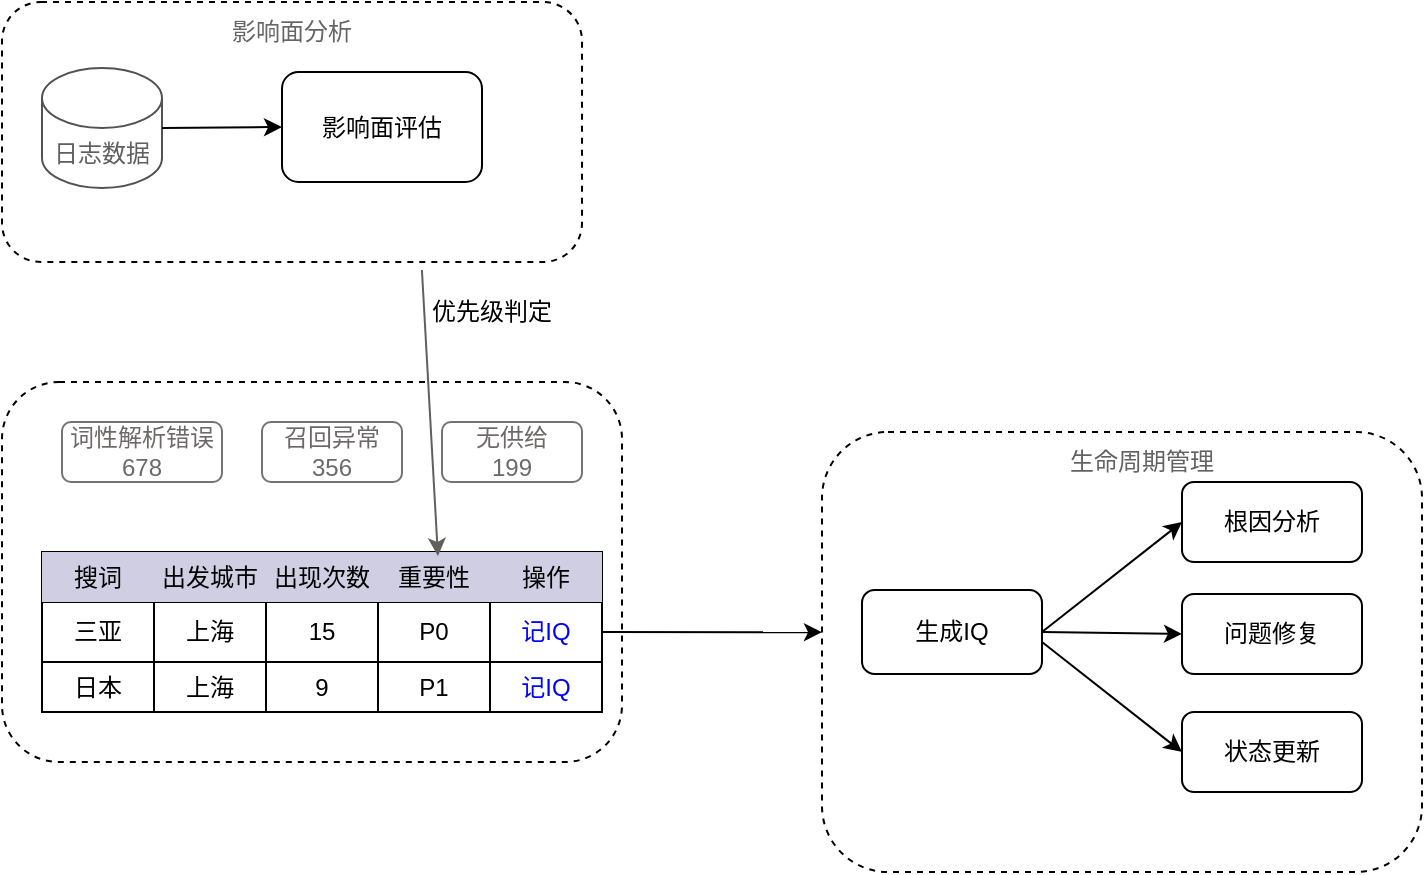 <mxfile version="28.0.7">
  <diagram name="第 1 页" id="iy0fy7daAVdncKBm4TBp">
    <mxGraphModel dx="1426" dy="751" grid="1" gridSize="10" guides="1" tooltips="1" connect="1" arrows="1" fold="1" page="1" pageScale="1" pageWidth="827" pageHeight="1169" math="0" shadow="0">
      <root>
        <mxCell id="0" />
        <mxCell id="1" parent="0" />
        <mxCell id="acAV0KXZN9HWhHTJ8w7O-3" value="" style="rounded=1;whiteSpace=wrap;html=1;dashed=1;" vertex="1" parent="1">
          <mxGeometry x="40" y="270" width="310" height="190" as="geometry" />
        </mxCell>
        <mxCell id="acAV0KXZN9HWhHTJ8w7O-4" value="&lt;div&gt;词性解析错误&lt;/div&gt;&lt;div&gt;678&lt;/div&gt;" style="rounded=1;whiteSpace=wrap;html=1;fontColor=light-dark(#6d6969, #ededed);strokeColor=light-dark(#747272, #ededed);" vertex="1" parent="1">
          <mxGeometry x="70" y="290" width="80" height="30" as="geometry" />
        </mxCell>
        <mxCell id="acAV0KXZN9HWhHTJ8w7O-5" value="召回异常&lt;div&gt;356&lt;/div&gt;" style="rounded=1;whiteSpace=wrap;html=1;fontColor=light-dark(#6d6969, #ededed);strokeColor=light-dark(#747272, #ededed);" vertex="1" parent="1">
          <mxGeometry x="170" y="290" width="70" height="30" as="geometry" />
        </mxCell>
        <mxCell id="acAV0KXZN9HWhHTJ8w7O-6" value="无供给&lt;br&gt;&lt;div&gt;199&lt;/div&gt;" style="rounded=1;whiteSpace=wrap;html=1;fontColor=light-dark(#6d6969, #ededed);labelBorderColor=none;strokeColor=light-dark(#747272, #ededed);" vertex="1" parent="1">
          <mxGeometry x="260" y="290" width="70" height="30" as="geometry" />
        </mxCell>
        <mxCell id="acAV0KXZN9HWhHTJ8w7O-7" value="" style="shape=table;startSize=0;container=1;collapsible=0;childLayout=tableLayout;fontSize=12;" vertex="1" parent="1">
          <mxGeometry x="60" y="355" width="280" height="80" as="geometry" />
        </mxCell>
        <mxCell id="acAV0KXZN9HWhHTJ8w7O-8" value="" style="shape=tableRow;horizontal=0;startSize=0;swimlaneHead=0;swimlaneBody=0;strokeColor=inherit;top=0;left=0;bottom=0;right=0;collapsible=0;dropTarget=0;fillColor=none;points=[[0,0.5],[1,0.5]];portConstraint=eastwest;fontSize=12;" vertex="1" parent="acAV0KXZN9HWhHTJ8w7O-7">
          <mxGeometry width="280" height="25" as="geometry" />
        </mxCell>
        <mxCell id="acAV0KXZN9HWhHTJ8w7O-9" value="搜词" style="shape=partialRectangle;html=1;whiteSpace=wrap;connectable=0;strokeColor=#56517e;overflow=hidden;fillColor=#d0cee2;top=0;left=0;bottom=0;right=0;pointerEvents=1;fontSize=12;" vertex="1" parent="acAV0KXZN9HWhHTJ8w7O-8">
          <mxGeometry width="56" height="25" as="geometry">
            <mxRectangle width="56" height="25" as="alternateBounds" />
          </mxGeometry>
        </mxCell>
        <mxCell id="acAV0KXZN9HWhHTJ8w7O-10" value="出发城市" style="shape=partialRectangle;html=1;whiteSpace=wrap;connectable=0;strokeColor=#56517e;overflow=hidden;fillColor=#d0cee2;top=0;left=0;bottom=0;right=0;pointerEvents=1;fontSize=12;" vertex="1" parent="acAV0KXZN9HWhHTJ8w7O-8">
          <mxGeometry x="56" width="56" height="25" as="geometry">
            <mxRectangle width="56" height="25" as="alternateBounds" />
          </mxGeometry>
        </mxCell>
        <mxCell id="acAV0KXZN9HWhHTJ8w7O-11" value="出现次数" style="shape=partialRectangle;html=1;whiteSpace=wrap;connectable=0;strokeColor=#56517e;overflow=hidden;fillColor=#d0cee2;top=0;left=0;bottom=0;right=0;pointerEvents=1;fontSize=12;" vertex="1" parent="acAV0KXZN9HWhHTJ8w7O-8">
          <mxGeometry x="112" width="56" height="25" as="geometry">
            <mxRectangle width="56" height="25" as="alternateBounds" />
          </mxGeometry>
        </mxCell>
        <mxCell id="acAV0KXZN9HWhHTJ8w7O-12" value="重要性" style="shape=partialRectangle;html=1;whiteSpace=wrap;connectable=0;strokeColor=#56517e;overflow=hidden;fillColor=#d0cee2;top=0;left=0;bottom=0;right=0;pointerEvents=1;fontSize=12;" vertex="1" parent="acAV0KXZN9HWhHTJ8w7O-8">
          <mxGeometry x="168" width="56" height="25" as="geometry">
            <mxRectangle width="56" height="25" as="alternateBounds" />
          </mxGeometry>
        </mxCell>
        <mxCell id="acAV0KXZN9HWhHTJ8w7O-23" value="操作" style="shape=partialRectangle;html=1;whiteSpace=wrap;connectable=0;strokeColor=#56517e;overflow=hidden;fillColor=#d0cee2;top=0;left=0;bottom=0;right=0;pointerEvents=1;fontSize=12;" vertex="1" parent="acAV0KXZN9HWhHTJ8w7O-8">
          <mxGeometry x="224" width="56" height="25" as="geometry">
            <mxRectangle width="56" height="25" as="alternateBounds" />
          </mxGeometry>
        </mxCell>
        <mxCell id="acAV0KXZN9HWhHTJ8w7O-13" value="" style="shape=tableRow;horizontal=0;startSize=0;swimlaneHead=0;swimlaneBody=0;strokeColor=inherit;top=0;left=0;bottom=0;right=0;collapsible=0;dropTarget=0;fillColor=none;points=[[0,0.5],[1,0.5]];portConstraint=eastwest;fontSize=12;" vertex="1" parent="acAV0KXZN9HWhHTJ8w7O-7">
          <mxGeometry y="25" width="280" height="30" as="geometry" />
        </mxCell>
        <mxCell id="acAV0KXZN9HWhHTJ8w7O-14" value="三亚" style="shape=partialRectangle;html=1;whiteSpace=wrap;connectable=0;strokeColor=inherit;overflow=hidden;fillColor=none;top=0;left=0;bottom=0;right=0;pointerEvents=1;fontSize=12;" vertex="1" parent="acAV0KXZN9HWhHTJ8w7O-13">
          <mxGeometry width="56" height="30" as="geometry">
            <mxRectangle width="56" height="30" as="alternateBounds" />
          </mxGeometry>
        </mxCell>
        <mxCell id="acAV0KXZN9HWhHTJ8w7O-15" value="上海" style="shape=partialRectangle;html=1;whiteSpace=wrap;connectable=0;strokeColor=inherit;overflow=hidden;fillColor=none;top=0;left=0;bottom=0;right=0;pointerEvents=1;fontSize=12;" vertex="1" parent="acAV0KXZN9HWhHTJ8w7O-13">
          <mxGeometry x="56" width="56" height="30" as="geometry">
            <mxRectangle width="56" height="30" as="alternateBounds" />
          </mxGeometry>
        </mxCell>
        <mxCell id="acAV0KXZN9HWhHTJ8w7O-16" value="15" style="shape=partialRectangle;html=1;whiteSpace=wrap;connectable=0;strokeColor=inherit;overflow=hidden;fillColor=none;top=0;left=0;bottom=0;right=0;pointerEvents=1;fontSize=12;" vertex="1" parent="acAV0KXZN9HWhHTJ8w7O-13">
          <mxGeometry x="112" width="56" height="30" as="geometry">
            <mxRectangle width="56" height="30" as="alternateBounds" />
          </mxGeometry>
        </mxCell>
        <mxCell id="acAV0KXZN9HWhHTJ8w7O-17" value="P0" style="shape=partialRectangle;html=1;whiteSpace=wrap;connectable=0;strokeColor=inherit;overflow=hidden;fillColor=none;top=0;left=0;bottom=0;right=0;pointerEvents=1;fontSize=12;" vertex="1" parent="acAV0KXZN9HWhHTJ8w7O-13">
          <mxGeometry x="168" width="56" height="30" as="geometry">
            <mxRectangle width="56" height="30" as="alternateBounds" />
          </mxGeometry>
        </mxCell>
        <mxCell id="acAV0KXZN9HWhHTJ8w7O-24" value="&lt;span style=&quot;color: rgb(0, 0, 255);&quot;&gt;记IQ&lt;/span&gt;" style="shape=partialRectangle;html=1;whiteSpace=wrap;connectable=0;strokeColor=inherit;overflow=hidden;fillColor=none;top=0;left=0;bottom=0;right=0;pointerEvents=1;fontSize=12;" vertex="1" parent="acAV0KXZN9HWhHTJ8w7O-13">
          <mxGeometry x="224" width="56" height="30" as="geometry">
            <mxRectangle width="56" height="30" as="alternateBounds" />
          </mxGeometry>
        </mxCell>
        <mxCell id="acAV0KXZN9HWhHTJ8w7O-18" value="" style="shape=tableRow;horizontal=0;startSize=0;swimlaneHead=0;swimlaneBody=0;strokeColor=inherit;top=0;left=0;bottom=0;right=0;collapsible=0;dropTarget=0;fillColor=none;points=[[0,0.5],[1,0.5]];portConstraint=eastwest;fontSize=12;" vertex="1" parent="acAV0KXZN9HWhHTJ8w7O-7">
          <mxGeometry y="55" width="280" height="25" as="geometry" />
        </mxCell>
        <mxCell id="acAV0KXZN9HWhHTJ8w7O-19" value="日本" style="shape=partialRectangle;html=1;whiteSpace=wrap;connectable=0;strokeColor=inherit;overflow=hidden;fillColor=none;top=0;left=0;bottom=0;right=0;pointerEvents=1;fontSize=12;" vertex="1" parent="acAV0KXZN9HWhHTJ8w7O-18">
          <mxGeometry width="56" height="25" as="geometry">
            <mxRectangle width="56" height="25" as="alternateBounds" />
          </mxGeometry>
        </mxCell>
        <mxCell id="acAV0KXZN9HWhHTJ8w7O-20" value="上海" style="shape=partialRectangle;html=1;whiteSpace=wrap;connectable=0;strokeColor=inherit;overflow=hidden;fillColor=none;top=0;left=0;bottom=0;right=0;pointerEvents=1;fontSize=12;" vertex="1" parent="acAV0KXZN9HWhHTJ8w7O-18">
          <mxGeometry x="56" width="56" height="25" as="geometry">
            <mxRectangle width="56" height="25" as="alternateBounds" />
          </mxGeometry>
        </mxCell>
        <mxCell id="acAV0KXZN9HWhHTJ8w7O-21" value="9" style="shape=partialRectangle;html=1;whiteSpace=wrap;connectable=0;strokeColor=inherit;overflow=hidden;fillColor=none;top=0;left=0;bottom=0;right=0;pointerEvents=1;fontSize=12;" vertex="1" parent="acAV0KXZN9HWhHTJ8w7O-18">
          <mxGeometry x="112" width="56" height="25" as="geometry">
            <mxRectangle width="56" height="25" as="alternateBounds" />
          </mxGeometry>
        </mxCell>
        <mxCell id="acAV0KXZN9HWhHTJ8w7O-22" value="P1" style="shape=partialRectangle;html=1;whiteSpace=wrap;connectable=0;strokeColor=inherit;overflow=hidden;fillColor=none;top=0;left=0;bottom=0;right=0;pointerEvents=1;fontSize=12;" vertex="1" parent="acAV0KXZN9HWhHTJ8w7O-18">
          <mxGeometry x="168" width="56" height="25" as="geometry">
            <mxRectangle width="56" height="25" as="alternateBounds" />
          </mxGeometry>
        </mxCell>
        <mxCell id="acAV0KXZN9HWhHTJ8w7O-25" value="&lt;span style=&quot;color: rgb(0, 0, 255);&quot;&gt;记IQ&lt;/span&gt;" style="shape=partialRectangle;html=1;whiteSpace=wrap;connectable=0;strokeColor=inherit;overflow=hidden;fillColor=none;top=0;left=0;bottom=0;right=0;pointerEvents=1;fontSize=12;" vertex="1" parent="acAV0KXZN9HWhHTJ8w7O-18">
          <mxGeometry x="224" width="56" height="25" as="geometry">
            <mxRectangle width="56" height="25" as="alternateBounds" />
          </mxGeometry>
        </mxCell>
        <mxCell id="acAV0KXZN9HWhHTJ8w7O-27" value="" style="rounded=1;whiteSpace=wrap;html=1;strokeColor=default;align=center;verticalAlign=middle;fontFamily=Helvetica;fontSize=12;fontColor=default;fillColor=default;dashed=1;" vertex="1" parent="1">
          <mxGeometry x="40" y="80" width="290" height="130" as="geometry" />
        </mxCell>
        <mxCell id="acAV0KXZN9HWhHTJ8w7O-26" value="&lt;font style=&quot;color: rgb(96, 96, 96);&quot;&gt;日志数据&lt;/font&gt;" style="shape=cylinder3;whiteSpace=wrap;html=1;boundedLbl=1;backgroundOutline=1;size=15;strokeColor=#535353;align=center;verticalAlign=middle;fontFamily=Helvetica;fontSize=12;fontColor=default;fillColor=default;" vertex="1" parent="1">
          <mxGeometry x="60" y="113" width="60" height="60" as="geometry" />
        </mxCell>
        <mxCell id="acAV0KXZN9HWhHTJ8w7O-28" value="影响面评估" style="rounded=1;whiteSpace=wrap;html=1;strokeColor=default;align=center;verticalAlign=middle;fontFamily=Helvetica;fontSize=12;fontColor=default;fillColor=default;" vertex="1" parent="1">
          <mxGeometry x="180" y="115" width="100" height="55" as="geometry" />
        </mxCell>
        <mxCell id="acAV0KXZN9HWhHTJ8w7O-29" value="" style="endArrow=classic;html=1;rounded=0;fontFamily=Helvetica;fontSize=12;fontColor=default;exitX=0.724;exitY=1.031;exitDx=0;exitDy=0;entryX=0.707;entryY=0.025;entryDx=0;entryDy=0;entryPerimeter=0;exitPerimeter=0;strokeColor=light-dark(#635f5f, #ededed);" edge="1" parent="1" source="acAV0KXZN9HWhHTJ8w7O-27" target="acAV0KXZN9HWhHTJ8w7O-7">
          <mxGeometry width="50" height="50" relative="1" as="geometry">
            <mxPoint x="400" y="250" as="sourcePoint" />
            <mxPoint x="450" y="200" as="targetPoint" />
          </mxGeometry>
        </mxCell>
        <mxCell id="acAV0KXZN9HWhHTJ8w7O-30" value="" style="rounded=1;whiteSpace=wrap;html=1;strokeColor=default;align=center;verticalAlign=middle;fontFamily=Helvetica;fontSize=12;fontColor=default;fillColor=default;dashed=1;" vertex="1" parent="1">
          <mxGeometry x="450" y="295" width="300" height="220" as="geometry" />
        </mxCell>
        <mxCell id="acAV0KXZN9HWhHTJ8w7O-31" value="" style="endArrow=classic;html=1;rounded=0;fontFamily=Helvetica;fontSize=12;fontColor=default;exitX=1;exitY=0.5;exitDx=0;exitDy=0;exitPerimeter=0;entryX=0;entryY=0.5;entryDx=0;entryDy=0;" edge="1" parent="1" source="acAV0KXZN9HWhHTJ8w7O-26" target="acAV0KXZN9HWhHTJ8w7O-28">
          <mxGeometry width="50" height="50" relative="1" as="geometry">
            <mxPoint x="140" y="140" as="sourcePoint" />
            <mxPoint x="190" y="90" as="targetPoint" />
          </mxGeometry>
        </mxCell>
        <mxCell id="acAV0KXZN9HWhHTJ8w7O-32" value="" style="endArrow=classic;html=1;rounded=0;fontFamily=Helvetica;fontSize=12;fontColor=default;exitX=1;exitY=0.5;exitDx=0;exitDy=0;entryX=0;entryY=0.455;entryDx=0;entryDy=0;entryPerimeter=0;" edge="1" parent="1" source="acAV0KXZN9HWhHTJ8w7O-13" target="acAV0KXZN9HWhHTJ8w7O-30">
          <mxGeometry width="50" height="50" relative="1" as="geometry">
            <mxPoint x="390" y="420" as="sourcePoint" />
            <mxPoint x="440" y="370" as="targetPoint" />
          </mxGeometry>
        </mxCell>
        <mxCell id="acAV0KXZN9HWhHTJ8w7O-34" value="优先级判定" style="text;html=1;align=center;verticalAlign=middle;whiteSpace=wrap;rounded=0;fontFamily=Helvetica;fontSize=12;fontColor=default;" vertex="1" parent="1">
          <mxGeometry x="250" y="220" width="70" height="30" as="geometry" />
        </mxCell>
        <mxCell id="acAV0KXZN9HWhHTJ8w7O-35" value="生成IQ" style="rounded=1;whiteSpace=wrap;html=1;strokeColor=default;align=center;verticalAlign=middle;fontFamily=Helvetica;fontSize=12;fontColor=default;fillColor=default;" vertex="1" parent="1">
          <mxGeometry x="470" y="374" width="90" height="42" as="geometry" />
        </mxCell>
        <mxCell id="acAV0KXZN9HWhHTJ8w7O-36" value="问题修复" style="rounded=1;whiteSpace=wrap;html=1;strokeColor=default;align=center;verticalAlign=middle;fontFamily=Helvetica;fontSize=12;fontColor=default;fillColor=default;" vertex="1" parent="1">
          <mxGeometry x="630" y="376" width="90" height="40" as="geometry" />
        </mxCell>
        <mxCell id="acAV0KXZN9HWhHTJ8w7O-37" value="影响面分析" style="text;html=1;align=center;verticalAlign=middle;whiteSpace=wrap;rounded=0;fontFamily=Helvetica;fontSize=12;fontColor=#656565;" vertex="1" parent="1">
          <mxGeometry x="150" y="80" width="70" height="30" as="geometry" />
        </mxCell>
        <mxCell id="acAV0KXZN9HWhHTJ8w7O-38" value="根因分析" style="rounded=1;whiteSpace=wrap;html=1;strokeColor=default;align=center;verticalAlign=middle;fontFamily=Helvetica;fontSize=12;fontColor=default;fillColor=default;" vertex="1" parent="1">
          <mxGeometry x="630" y="320" width="90" height="40" as="geometry" />
        </mxCell>
        <mxCell id="acAV0KXZN9HWhHTJ8w7O-39" value="状态更新" style="rounded=1;whiteSpace=wrap;html=1;strokeColor=default;align=center;verticalAlign=middle;fontFamily=Helvetica;fontSize=12;fontColor=default;fillColor=default;" vertex="1" parent="1">
          <mxGeometry x="630" y="435" width="90" height="40" as="geometry" />
        </mxCell>
        <mxCell id="acAV0KXZN9HWhHTJ8w7O-40" value="" style="endArrow=classic;html=1;rounded=0;fontFamily=Helvetica;fontSize=12;fontColor=default;exitX=1;exitY=0.5;exitDx=0;exitDy=0;entryX=0;entryY=0.5;entryDx=0;entryDy=0;" edge="1" parent="1" source="acAV0KXZN9HWhHTJ8w7O-35" target="acAV0KXZN9HWhHTJ8w7O-38">
          <mxGeometry width="50" height="50" relative="1" as="geometry">
            <mxPoint x="560" y="630" as="sourcePoint" />
            <mxPoint x="610" y="580" as="targetPoint" />
          </mxGeometry>
        </mxCell>
        <mxCell id="acAV0KXZN9HWhHTJ8w7O-41" value="" style="endArrow=classic;html=1;rounded=0;fontFamily=Helvetica;fontSize=12;fontColor=default;exitX=1;exitY=0.5;exitDx=0;exitDy=0;entryX=0;entryY=0.5;entryDx=0;entryDy=0;" edge="1" parent="1" source="acAV0KXZN9HWhHTJ8w7O-35" target="acAV0KXZN9HWhHTJ8w7O-36">
          <mxGeometry width="50" height="50" relative="1" as="geometry">
            <mxPoint x="610" y="625" as="sourcePoint" />
            <mxPoint x="680" y="570" as="targetPoint" />
          </mxGeometry>
        </mxCell>
        <mxCell id="acAV0KXZN9HWhHTJ8w7O-42" value="" style="endArrow=classic;html=1;rounded=0;fontFamily=Helvetica;fontSize=12;fontColor=default;entryX=0;entryY=0.5;entryDx=0;entryDy=0;" edge="1" parent="1" target="acAV0KXZN9HWhHTJ8w7O-39">
          <mxGeometry width="50" height="50" relative="1" as="geometry">
            <mxPoint x="560" y="400" as="sourcePoint" />
            <mxPoint x="680" y="431" as="targetPoint" />
          </mxGeometry>
        </mxCell>
        <mxCell id="acAV0KXZN9HWhHTJ8w7O-43" value="生命周期管理" style="text;html=1;align=center;verticalAlign=middle;whiteSpace=wrap;rounded=0;fontFamily=Helvetica;fontSize=12;fontColor=#626262;" vertex="1" parent="1">
          <mxGeometry x="570" y="295" width="80" height="30" as="geometry" />
        </mxCell>
      </root>
    </mxGraphModel>
  </diagram>
</mxfile>

